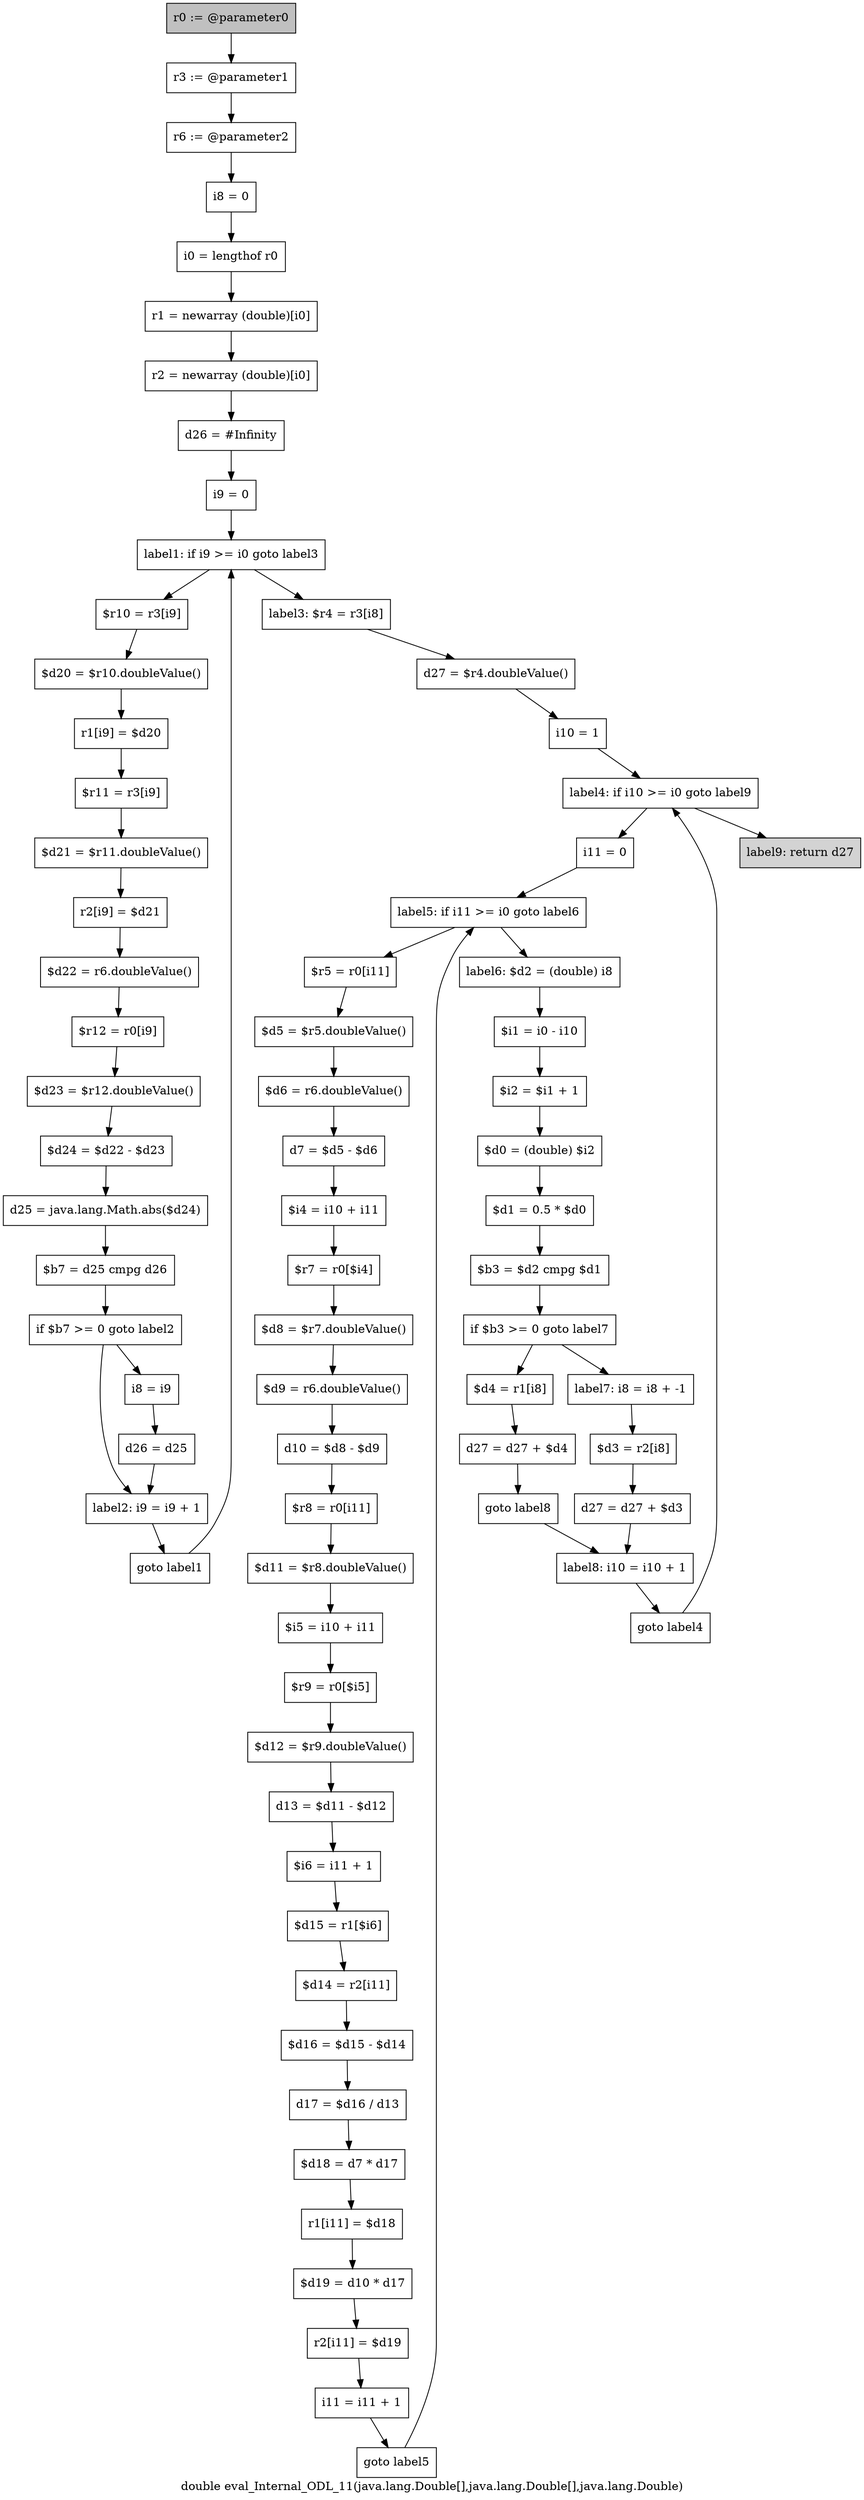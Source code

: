 digraph "double eval_Internal_ODL_11(java.lang.Double[],java.lang.Double[],java.lang.Double)" {
    label="double eval_Internal_ODL_11(java.lang.Double[],java.lang.Double[],java.lang.Double)";
    node [shape=box];
    "0" [style=filled,fillcolor=gray,label="r0 := @parameter0",];
    "1" [label="r3 := @parameter1",];
    "0"->"1";
    "2" [label="r6 := @parameter2",];
    "1"->"2";
    "3" [label="i8 = 0",];
    "2"->"3";
    "4" [label="i0 = lengthof r0",];
    "3"->"4";
    "5" [label="r1 = newarray (double)[i0]",];
    "4"->"5";
    "6" [label="r2 = newarray (double)[i0]",];
    "5"->"6";
    "7" [label="d26 = #Infinity",];
    "6"->"7";
    "8" [label="i9 = 0",];
    "7"->"8";
    "9" [label="label1: if i9 >= i0 goto label3",];
    "8"->"9";
    "10" [label="$r10 = r3[i9]",];
    "9"->"10";
    "27" [label="label3: $r4 = r3[i8]",];
    "9"->"27";
    "11" [label="$d20 = $r10.doubleValue()",];
    "10"->"11";
    "12" [label="r1[i9] = $d20",];
    "11"->"12";
    "13" [label="$r11 = r3[i9]",];
    "12"->"13";
    "14" [label="$d21 = $r11.doubleValue()",];
    "13"->"14";
    "15" [label="r2[i9] = $d21",];
    "14"->"15";
    "16" [label="$d22 = r6.doubleValue()",];
    "15"->"16";
    "17" [label="$r12 = r0[i9]",];
    "16"->"17";
    "18" [label="$d23 = $r12.doubleValue()",];
    "17"->"18";
    "19" [label="$d24 = $d22 - $d23",];
    "18"->"19";
    "20" [label="d25 = java.lang.Math.abs($d24)",];
    "19"->"20";
    "21" [label="$b7 = d25 cmpg d26",];
    "20"->"21";
    "22" [label="if $b7 >= 0 goto label2",];
    "21"->"22";
    "23" [label="i8 = i9",];
    "22"->"23";
    "25" [label="label2: i9 = i9 + 1",];
    "22"->"25";
    "24" [label="d26 = d25",];
    "23"->"24";
    "24"->"25";
    "26" [label="goto label1",];
    "25"->"26";
    "26"->"9";
    "28" [label="d27 = $r4.doubleValue()",];
    "27"->"28";
    "29" [label="i10 = 1",];
    "28"->"29";
    "30" [label="label4: if i10 >= i0 goto label9",];
    "29"->"30";
    "31" [label="i11 = 0",];
    "30"->"31";
    "74" [style=filled,fillcolor=lightgray,label="label9: return d27",];
    "30"->"74";
    "32" [label="label5: if i11 >= i0 goto label6",];
    "31"->"32";
    "33" [label="$r5 = r0[i11]",];
    "32"->"33";
    "59" [label="label6: $d2 = (double) i8",];
    "32"->"59";
    "34" [label="$d5 = $r5.doubleValue()",];
    "33"->"34";
    "35" [label="$d6 = r6.doubleValue()",];
    "34"->"35";
    "36" [label="d7 = $d5 - $d6",];
    "35"->"36";
    "37" [label="$i4 = i10 + i11",];
    "36"->"37";
    "38" [label="$r7 = r0[$i4]",];
    "37"->"38";
    "39" [label="$d8 = $r7.doubleValue()",];
    "38"->"39";
    "40" [label="$d9 = r6.doubleValue()",];
    "39"->"40";
    "41" [label="d10 = $d8 - $d9",];
    "40"->"41";
    "42" [label="$r8 = r0[i11]",];
    "41"->"42";
    "43" [label="$d11 = $r8.doubleValue()",];
    "42"->"43";
    "44" [label="$i5 = i10 + i11",];
    "43"->"44";
    "45" [label="$r9 = r0[$i5]",];
    "44"->"45";
    "46" [label="$d12 = $r9.doubleValue()",];
    "45"->"46";
    "47" [label="d13 = $d11 - $d12",];
    "46"->"47";
    "48" [label="$i6 = i11 + 1",];
    "47"->"48";
    "49" [label="$d15 = r1[$i6]",];
    "48"->"49";
    "50" [label="$d14 = r2[i11]",];
    "49"->"50";
    "51" [label="$d16 = $d15 - $d14",];
    "50"->"51";
    "52" [label="d17 = $d16 / d13",];
    "51"->"52";
    "53" [label="$d18 = d7 * d17",];
    "52"->"53";
    "54" [label="r1[i11] = $d18",];
    "53"->"54";
    "55" [label="$d19 = d10 * d17",];
    "54"->"55";
    "56" [label="r2[i11] = $d19",];
    "55"->"56";
    "57" [label="i11 = i11 + 1",];
    "56"->"57";
    "58" [label="goto label5",];
    "57"->"58";
    "58"->"32";
    "60" [label="$i1 = i0 - i10",];
    "59"->"60";
    "61" [label="$i2 = $i1 + 1",];
    "60"->"61";
    "62" [label="$d0 = (double) $i2",];
    "61"->"62";
    "63" [label="$d1 = 0.5 * $d0",];
    "62"->"63";
    "64" [label="$b3 = $d2 cmpg $d1",];
    "63"->"64";
    "65" [label="if $b3 >= 0 goto label7",];
    "64"->"65";
    "66" [label="$d4 = r1[i8]",];
    "65"->"66";
    "69" [label="label7: i8 = i8 + -1",];
    "65"->"69";
    "67" [label="d27 = d27 + $d4",];
    "66"->"67";
    "68" [label="goto label8",];
    "67"->"68";
    "72" [label="label8: i10 = i10 + 1",];
    "68"->"72";
    "70" [label="$d3 = r2[i8]",];
    "69"->"70";
    "71" [label="d27 = d27 + $d3",];
    "70"->"71";
    "71"->"72";
    "73" [label="goto label4",];
    "72"->"73";
    "73"->"30";
}
